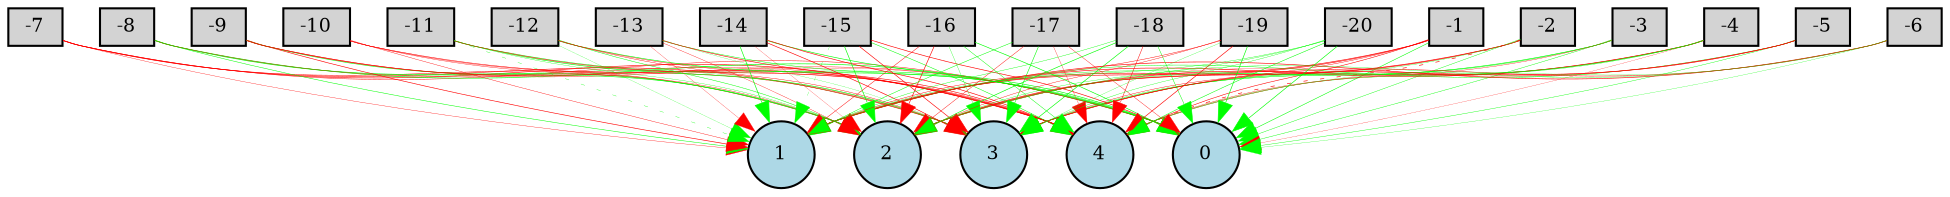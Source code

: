 digraph {
	node [fontsize=9 height=0.2 shape=circle width=0.2]
	-1 [fillcolor=lightgray shape=box style=filled]
	-2 [fillcolor=lightgray shape=box style=filled]
	-3 [fillcolor=lightgray shape=box style=filled]
	-4 [fillcolor=lightgray shape=box style=filled]
	-5 [fillcolor=lightgray shape=box style=filled]
	-6 [fillcolor=lightgray shape=box style=filled]
	-7 [fillcolor=lightgray shape=box style=filled]
	-8 [fillcolor=lightgray shape=box style=filled]
	-9 [fillcolor=lightgray shape=box style=filled]
	-10 [fillcolor=lightgray shape=box style=filled]
	-11 [fillcolor=lightgray shape=box style=filled]
	-12 [fillcolor=lightgray shape=box style=filled]
	-13 [fillcolor=lightgray shape=box style=filled]
	-14 [fillcolor=lightgray shape=box style=filled]
	-15 [fillcolor=lightgray shape=box style=filled]
	-16 [fillcolor=lightgray shape=box style=filled]
	-17 [fillcolor=lightgray shape=box style=filled]
	-18 [fillcolor=lightgray shape=box style=filled]
	-19 [fillcolor=lightgray shape=box style=filled]
	-20 [fillcolor=lightgray shape=box style=filled]
	0 [fillcolor=lightblue style=filled]
	1 [fillcolor=lightblue style=filled]
	2 [fillcolor=lightblue style=filled]
	3 [fillcolor=lightblue style=filled]
	4 [fillcolor=lightblue style=filled]
	-1 -> 0 [color=green penwidth=0.2575343391351431 style=solid]
	-1 -> 1 [color=red penwidth=0.29675680789104664 style=solid]
	-1 -> 2 [color=red penwidth=0.2896094504392214 style=solid]
	-1 -> 3 [color=red penwidth=0.19351031832123772 style=solid]
	-1 -> 4 [color=red penwidth=0.2651779112065221 style=solid]
	-2 -> 0 [color=green penwidth=0.19720999689398455 style=solid]
	-2 -> 1 [color=red penwidth=0.29816731631957993 style=solid]
	-2 -> 2 [color=red penwidth=0.29674565809526476 style=solid]
	-2 -> 3 [color=green penwidth=0.14820035943887297 style=solid]
	-2 -> 4 [color=red penwidth=0.2981132635738452 style=dotted]
	-3 -> 0 [color=green penwidth=0.199840672190906 style=solid]
	-3 -> 1 [color=green penwidth=0.19261539724639515 style=solid]
	-3 -> 2 [color=green penwidth=0.2101049661726747 style=solid]
	-3 -> 3 [color=green penwidth=0.15443356732398927 style=solid]
	-3 -> 4 [color=red penwidth=0.16420875116503617 style=solid]
	-4 -> 0 [color=red penwidth=0.10840170545472787 style=solid]
	-4 -> 1 [color=red penwidth=0.28841805708980117 style=solid]
	-4 -> 2 [color=red penwidth=0.30000000000000004 style=solid]
	-4 -> 3 [color=green penwidth=0.29345360733320336 style=solid]
	-4 -> 4 [color=green penwidth=0.14935018599678954 style=solid]
	-5 -> 0 [color=green penwidth=0.18861086541460464 style=solid]
	-5 -> 1 [color=green penwidth=0.20829467097301113 style=solid]
	-5 -> 2 [color=red penwidth=0.12769835687795802 style=solid]
	-5 -> 3 [color=red penwidth=0.29542082274907877 style=solid]
	-5 -> 4 [color=red penwidth=0.21359133733526237 style=solid]
	-6 -> 0 [color=green penwidth=0.12129735405202502 style=solid]
	-6 -> 1 [color=red penwidth=0.2971380348868786 style=solid]
	-6 -> 2 [color=green penwidth=0.15358030064957906 style=solid]
	-6 -> 3 [color=red penwidth=0.24148990690788405 style=solid]
	-6 -> 4 [color=green penwidth=0.1266778683094456 style=solid]
	-7 -> 0 [color=red penwidth=0.2139651197483362 style=solid]
	-7 -> 1 [color=red penwidth=0.15775315788742758 style=solid]
	-7 -> 2 [color=red penwidth=0.24148234229464358 style=solid]
	-7 -> 3 [color=red penwidth=0.2630145449060103 style=solid]
	-7 -> 4 [color=red penwidth=0.29381819599593506 style=solid]
	-8 -> 0 [color=green penwidth=0.2986627729929821 style=solid]
	-8 -> 1 [color=green penwidth=0.239306807852479 style=solid]
	-8 -> 2 [color=green penwidth=0.30000000000000004 style=solid]
	-8 -> 3 [color=green penwidth=0.11712602487957857 style=solid]
	-8 -> 4 [color=red penwidth=0.16335428467225876 style=solid]
	-9 -> 0 [color=red penwidth=0.193356402818771 style=solid]
	-9 -> 1 [color=red penwidth=0.29185725432445686 style=solid]
	-9 -> 2 [color=green penwidth=0.297228103037086 style=solid]
	-9 -> 3 [color=red penwidth=0.1301232595363758 style=solid]
	-9 -> 4 [color=red penwidth=0.30000000000000004 style=solid]
	-10 -> 0 [color=red penwidth=0.12510362565576652 style=solid]
	-10 -> 1 [color=red penwidth=0.1822191715586559 style=solid]
	-10 -> 2 [color=red penwidth=0.17555439095009262 style=solid]
	-10 -> 3 [color=red penwidth=0.15648168568547072 style=solid]
	-10 -> 4 [color=red penwidth=0.18378566101185517 style=solid]
	-11 -> 0 [color=green penwidth=0.2491793533953791 style=solid]
	-11 -> 1 [color=green penwidth=0.153373217368988 style=dotted]
	-11 -> 2 [color=green penwidth=0.1431598680918425 style=solid]
	-11 -> 3 [color=green penwidth=0.29966101033356196 style=solid]
	-11 -> 4 [color=red penwidth=0.2500097614101383 style=solid]
	-12 -> 0 [color=green penwidth=0.2914982234358857 style=solid]
	-12 -> 1 [color=green penwidth=0.10313496679627582 style=solid]
	-12 -> 2 [color=green penwidth=0.2266131784888778 style=solid]
	-12 -> 3 [color=red penwidth=0.1920892387213799 style=solid]
	-12 -> 4 [color=red penwidth=0.19223936995624602 style=solid]
	-13 -> 0 [color=green penwidth=0.21995807742914403 style=solid]
	-13 -> 1 [color=red penwidth=0.12140923859881325 style=solid]
	-13 -> 2 [color=red penwidth=0.16385208537856993 style=solid]
	-13 -> 3 [color=green penwidth=0.10510510556001472 style=solid]
	-13 -> 4 [color=red penwidth=0.2812512387217341 style=solid]
	-14 -> 0 [color=green penwidth=0.2934713136624372 style=solid]
	-14 -> 1 [color=green penwidth=0.30000000000000004 style=solid]
	-14 -> 2 [color=red penwidth=0.1036828931647443 style=solid]
	-14 -> 3 [color=red penwidth=0.29889597159226533 style=solid]
	-14 -> 4 [color=red penwidth=0.2970111939807083 style=solid]
	-15 -> 0 [color=red penwidth=0.30000000000000004 style=solid]
	-15 -> 1 [color=green penwidth=0.1130359257238817 style=dotted]
	-15 -> 2 [color=green penwidth=0.30000000000000004 style=solid]
	-15 -> 3 [color=red penwidth=0.2985838982591962 style=solid]
	-15 -> 4 [color=green penwidth=0.2407579732962263 style=solid]
	-16 -> 0 [color=green penwidth=0.30000000000000004 style=solid]
	-16 -> 1 [color=red penwidth=0.22427668707161963 style=solid]
	-16 -> 2 [color=red penwidth=0.30000000000000004 style=solid]
	-16 -> 3 [color=green penwidth=0.14834719124467372 style=solid]
	-16 -> 4 [color=green penwidth=0.21565283369576455 style=solid]
	-17 -> 0 [color=red penwidth=0.1820193413685824 style=solid]
	-17 -> 1 [color=green penwidth=0.23388567165813842 style=solid]
	-17 -> 2 [color=red penwidth=0.19927327589567445 style=solid]
	-17 -> 3 [color=green penwidth=0.2673766338282666 style=solid]
	-17 -> 4 [color=red penwidth=0.14478800229951833 style=solid]
	-18 -> 0 [color=green penwidth=0.22226639319791924 style=solid]
	-18 -> 1 [color=green penwidth=0.18603655051896337 style=solid]
	-18 -> 2 [color=green penwidth=0.30000000000000004 style=solid]
	-18 -> 3 [color=green penwidth=0.30000000000000004 style=solid]
	-18 -> 4 [color=red penwidth=0.23111959763288178 style=solid]
	-19 -> 0 [color=green penwidth=0.2982749146936997 style=solid]
	-19 -> 1 [color=red penwidth=0.2074070094823809 style=solid]
	-19 -> 2 [color=red penwidth=0.18535892582888064 style=solid]
	-19 -> 3 [color=green penwidth=0.12621017340363913 style=solid]
	-19 -> 4 [color=red penwidth=0.30000000000000004 style=solid]
	-20 -> 0 [color=green penwidth=0.29810810013899613 style=solid]
	-20 -> 1 [color=green penwidth=0.1702375789687721 style=solid]
	-20 -> 2 [color=green penwidth=0.15595133729566957 style=solid]
	-20 -> 3 [color=green penwidth=0.16258745462890903 style=solid]
	-20 -> 4 [color=green penwidth=0.2502199100016469 style=solid]
}

